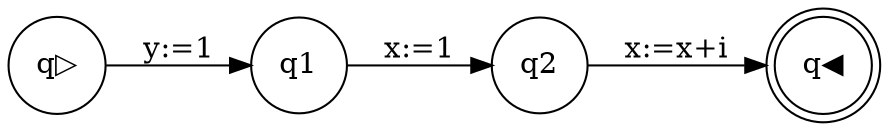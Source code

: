 digraph program_graph {rankdir=LR; 
node [shape = circle]; q▷; 
node [shape = doublecircle]; q◀; 
node [shape = circle]
q▷ -> q1[label = "y:=1"];
q1 -> q2[label = "x:=1"];
q2 -> q◀[label = "x:=x+i"];
}
